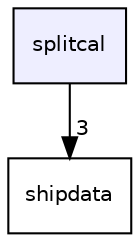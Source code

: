 digraph "splitcal" {
  compound=true
  node [ fontsize="10", fontname="Helvetica"];
  edge [ labelfontsize="10", labelfontname="Helvetica"];
  dir_74c7a225f9dfa4f604ff250b2210d870 [shape=box, label="splitcal", style="filled", fillcolor="#eeeeff", pencolor="black", URL="dir_74c7a225f9dfa4f604ff250b2210d870.html"];
  dir_d32c3015c3e8f785dc4289736c132c3d [shape=box label="shipdata" URL="dir_d32c3015c3e8f785dc4289736c132c3d.html"];
  dir_74c7a225f9dfa4f604ff250b2210d870->dir_d32c3015c3e8f785dc4289736c132c3d [headlabel="3", labeldistance=1.5 headhref="dir_000016_000012.html"];
}
